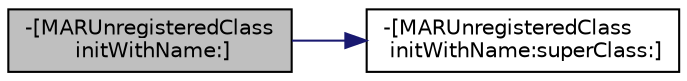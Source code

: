 digraph "-[MARUnregisteredClass initWithName:]"
{
  edge [fontname="Helvetica",fontsize="10",labelfontname="Helvetica",labelfontsize="10"];
  node [fontname="Helvetica",fontsize="10",shape=record];
  rankdir="LR";
  Node31 [label="-[MARUnregisteredClass\l initWithName:]",height=0.2,width=0.4,color="black", fillcolor="grey75", style="filled", fontcolor="black"];
  Node31 -> Node32 [color="midnightblue",fontsize="10",style="solid",fontname="Helvetica"];
  Node32 [label="-[MARUnregisteredClass\l initWithName:superClass:]",height=0.2,width=0.4,color="black", fillcolor="white", style="filled",URL="$interface_m_a_r_unregistered_class.html#a7a4f72a3aa0d04a4f473e9acaf1d9018"];
}
